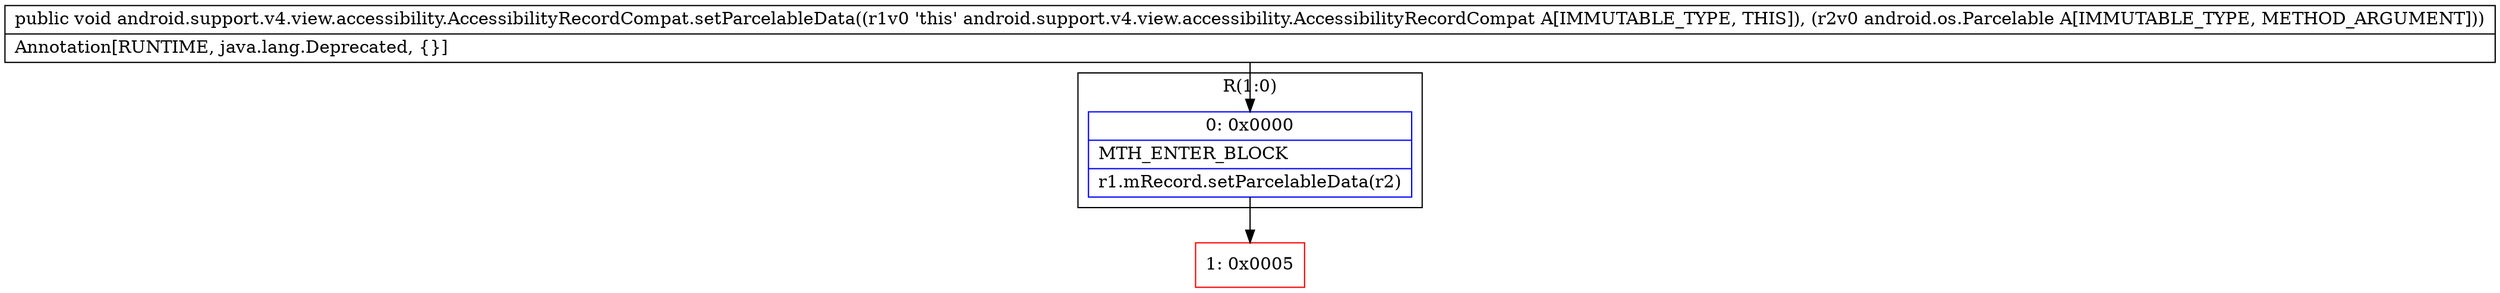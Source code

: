 digraph "CFG forandroid.support.v4.view.accessibility.AccessibilityRecordCompat.setParcelableData(Landroid\/os\/Parcelable;)V" {
subgraph cluster_Region_356786248 {
label = "R(1:0)";
node [shape=record,color=blue];
Node_0 [shape=record,label="{0\:\ 0x0000|MTH_ENTER_BLOCK\l|r1.mRecord.setParcelableData(r2)\l}"];
}
Node_1 [shape=record,color=red,label="{1\:\ 0x0005}"];
MethodNode[shape=record,label="{public void android.support.v4.view.accessibility.AccessibilityRecordCompat.setParcelableData((r1v0 'this' android.support.v4.view.accessibility.AccessibilityRecordCompat A[IMMUTABLE_TYPE, THIS]), (r2v0 android.os.Parcelable A[IMMUTABLE_TYPE, METHOD_ARGUMENT]))  | Annotation[RUNTIME, java.lang.Deprecated, \{\}]\l}"];
MethodNode -> Node_0;
Node_0 -> Node_1;
}

